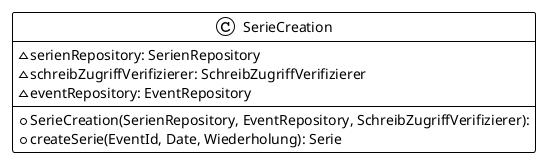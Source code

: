 @startuml

!theme plain
top to bottom direction
skinparam linetype ortho

class SerieCreation {
  + SerieCreation(SerienRepository, EventRepository, SchreibZugriffVerifizierer): 
  ~ serienRepository: SerienRepository
  ~ schreibZugriffVerifizierer: SchreibZugriffVerifizierer
  ~ eventRepository: EventRepository
  + createSerie(EventId, Date, Wiederholung): Serie
}

@enduml
